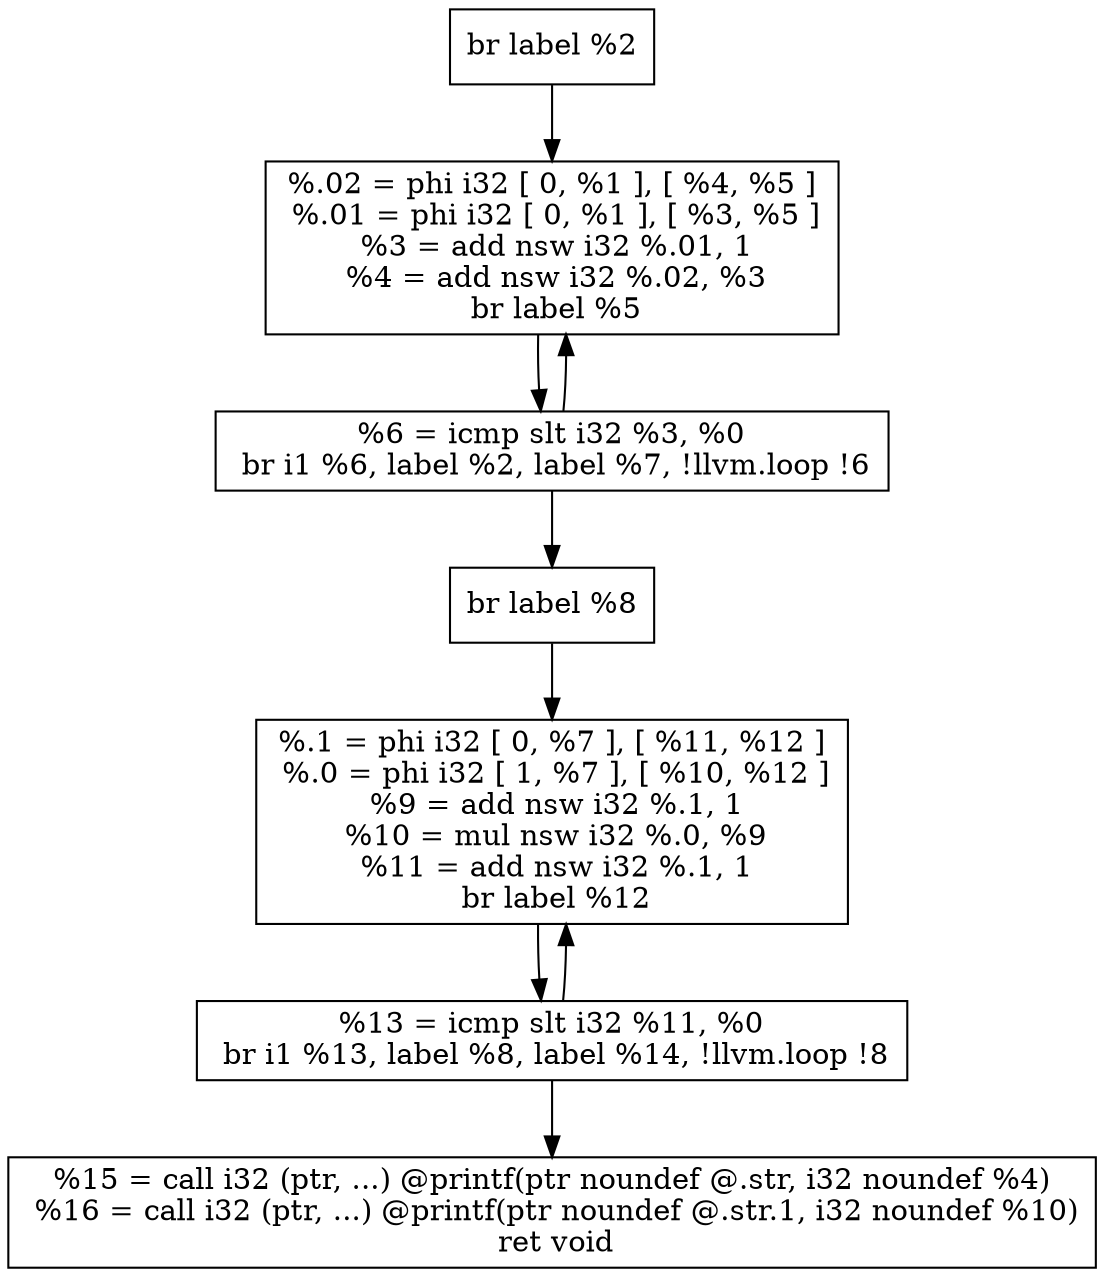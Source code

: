 digraph unnamed {

	Node0x60bc8dd7f310 [shape=record,label="{  br label %2\n}"];
	Node0x60bc8dd7f310 -> Node0x60bc8dd7f4c0;
	Node0x60bc8dd7f4c0 [shape=record,label="{  %.02 = phi i32 [ 0, %1 ], [ %4, %5 ]\n  %.01 = phi i32 [ 0, %1 ], [ %3, %5 ]\n  %3 = add nsw i32 %.01, 1\n  %4 = add nsw i32 %.02, %3\n  br label %5\n}"];
	Node0x60bc8dd7f4c0 -> Node0x60bc8dd819c0;
	Node0x60bc8dd819c0 [shape=record,label="{  %6 = icmp slt i32 %3, %0\n  br i1 %6, label %2, label %7, !llvm.loop !6\n}"];
	Node0x60bc8dd819c0 -> Node0x60bc8dd7f4c0;
	Node0x60bc8dd819c0 -> Node0x60bc8dd821e0;
	Node0x60bc8dd821e0 [shape=record,label="{  br label %8\n}"];
	Node0x60bc8dd821e0 -> Node0x60bc8dd82dc0;
	Node0x60bc8dd82dc0 [shape=record,label="{  %.1 = phi i32 [ 0, %7 ], [ %11, %12 ]\n  %.0 = phi i32 [ 1, %7 ], [ %10, %12 ]\n  %9 = add nsw i32 %.1, 1\n  %10 = mul nsw i32 %.0, %9\n  %11 = add nsw i32 %.1, 1\n  br label %12\n}"];
	Node0x60bc8dd82dc0 -> Node0x60bc8dd82e90;
	Node0x60bc8dd82e90 [shape=record,label="{  %13 = icmp slt i32 %11, %0\n  br i1 %13, label %8, label %14, !llvm.loop !8\n}"];
	Node0x60bc8dd82e90 -> Node0x60bc8dd82dc0;
	Node0x60bc8dd82e90 -> Node0x60bc8dd83230;
	Node0x60bc8dd83230 [shape=record,label="{  %15 = call i32 (ptr, ...) @printf(ptr noundef @.str, i32 noundef %4)\n  %16 = call i32 (ptr, ...) @printf(ptr noundef @.str.1, i32 noundef %10)\n  ret void\n}"];
}
